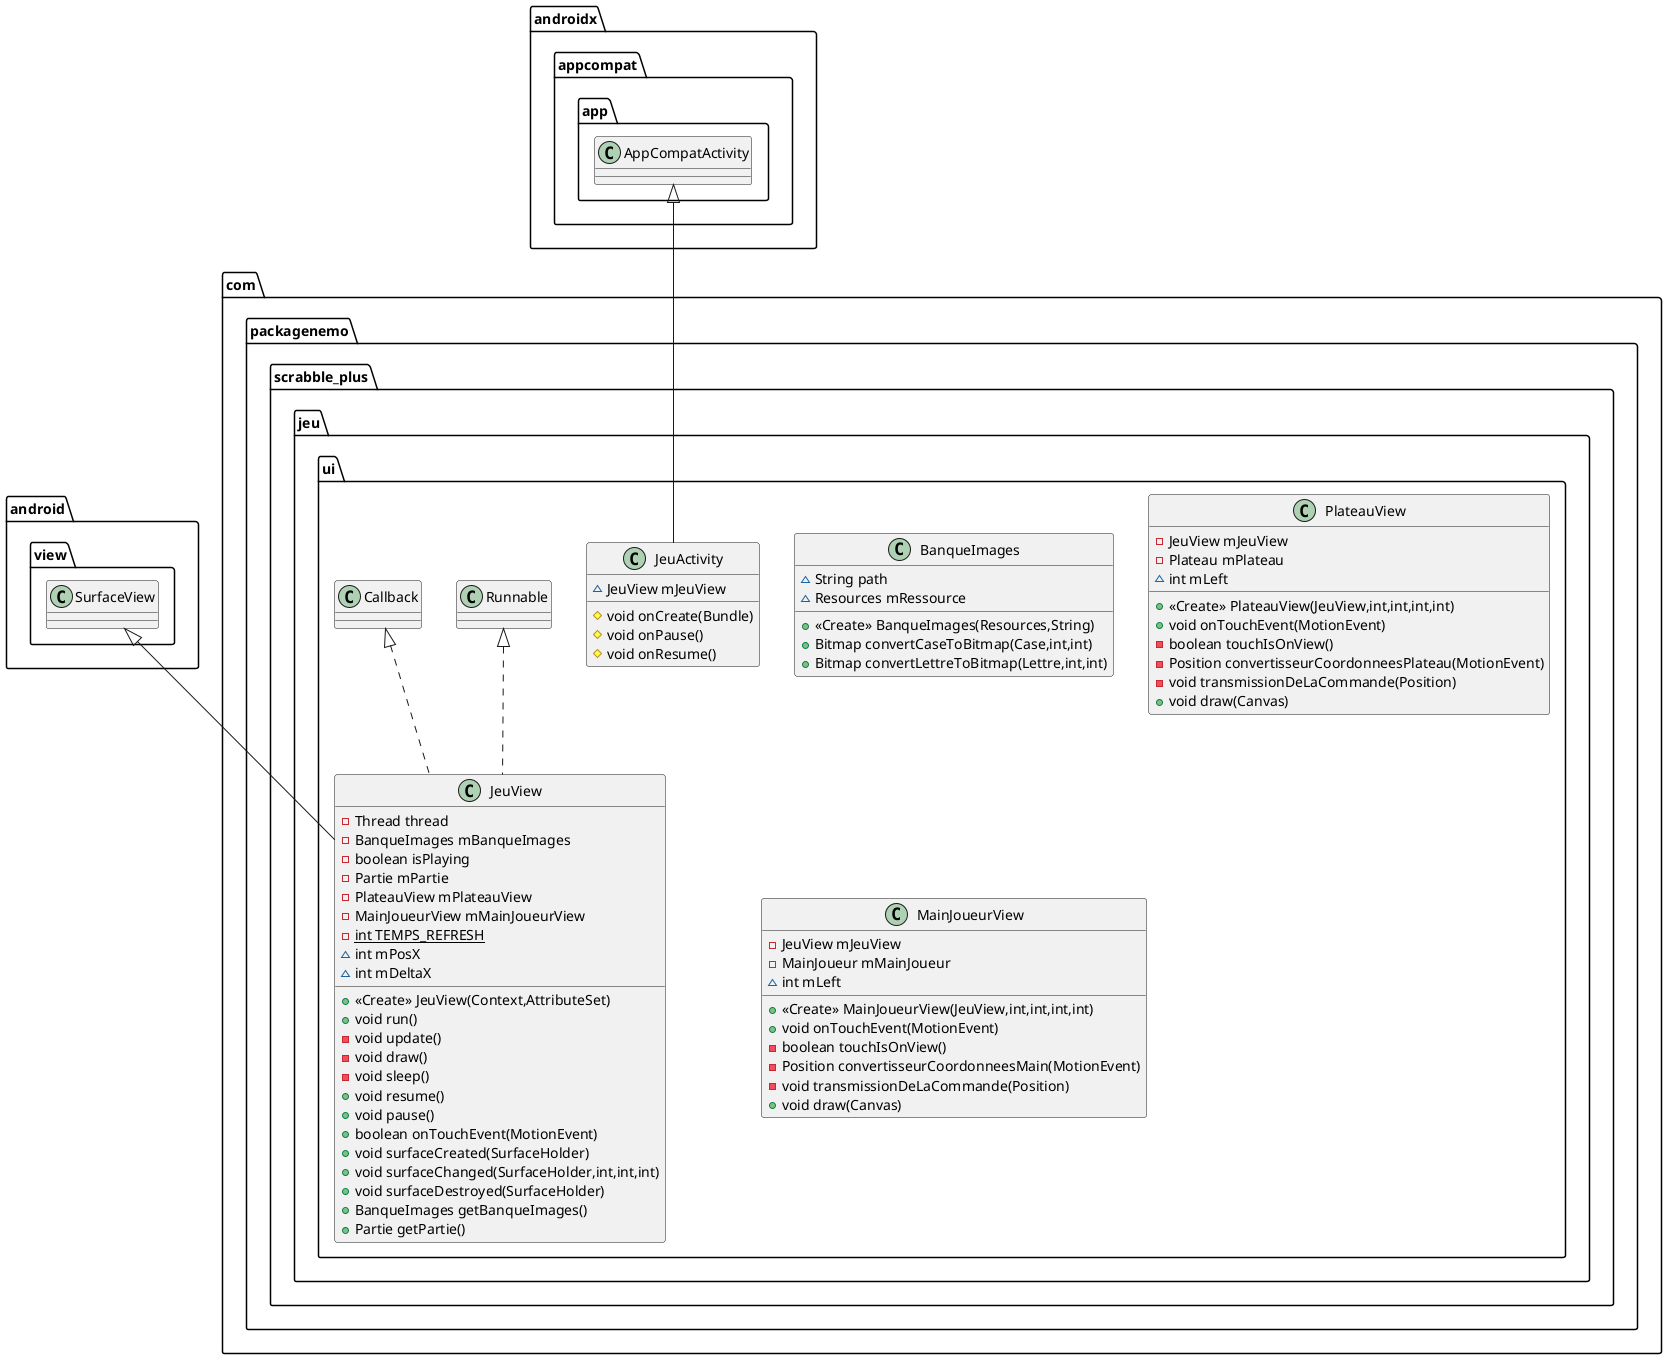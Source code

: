 @startuml
class com.packagenemo.scrabble_plus.jeu.ui.BanqueImages {
~ String path
~ Resources mRessource
+ <<Create>> BanqueImages(Resources,String)
+ Bitmap convertCaseToBitmap(Case,int,int)
+ Bitmap convertLettreToBitmap(Lettre,int,int)
}
class com.packagenemo.scrabble_plus.jeu.ui.JeuView {
- Thread thread
- BanqueImages mBanqueImages
- boolean isPlaying
- Partie mPartie
- PlateauView mPlateauView
- MainJoueurView mMainJoueurView
- {static} int TEMPS_REFRESH
~ int mPosX
~ int mDeltaX
+ <<Create>> JeuView(Context,AttributeSet)
+ void run()
- void update()
- void draw()
- void sleep()
+ void resume()
+ void pause()
+ boolean onTouchEvent(MotionEvent)
+ void surfaceCreated(SurfaceHolder)
+ void surfaceChanged(SurfaceHolder,int,int,int)
+ void surfaceDestroyed(SurfaceHolder)
+ BanqueImages getBanqueImages()
+ Partie getPartie()
}
class com.packagenemo.scrabble_plus.jeu.ui.PlateauView {
- JeuView mJeuView
- Plateau mPlateau
~ int mLeft
+ <<Create>> PlateauView(JeuView,int,int,int,int)
+ void onTouchEvent(MotionEvent)
- boolean touchIsOnView()
- Position convertisseurCoordonneesPlateau(MotionEvent)
- void transmissionDeLaCommande(Position)
+ void draw(Canvas)
}
class com.packagenemo.scrabble_plus.jeu.ui.JeuActivity {
~ JeuView mJeuView
# void onCreate(Bundle)
# void onPause()
# void onResume()
}
class com.packagenemo.scrabble_plus.jeu.ui.MainJoueurView {
- JeuView mJeuView
- MainJoueur mMainJoueur
~ int mLeft
+ <<Create>> MainJoueurView(JeuView,int,int,int,int)
+ void onTouchEvent(MotionEvent)
- boolean touchIsOnView()
- Position convertisseurCoordonneesMain(MotionEvent)
- void transmissionDeLaCommande(Position)
+ void draw(Canvas)
}


com.packagenemo.scrabble_plus.jeu.ui.Runnable <|.. com.packagenemo.scrabble_plus.jeu.ui.JeuView
com.packagenemo.scrabble_plus.jeu.ui.Callback <|.. com.packagenemo.scrabble_plus.jeu.ui.JeuView
android.view.SurfaceView <|-- com.packagenemo.scrabble_plus.jeu.ui.JeuView
androidx.appcompat.app.AppCompatActivity <|-- com.packagenemo.scrabble_plus.jeu.ui.JeuActivity
@enduml